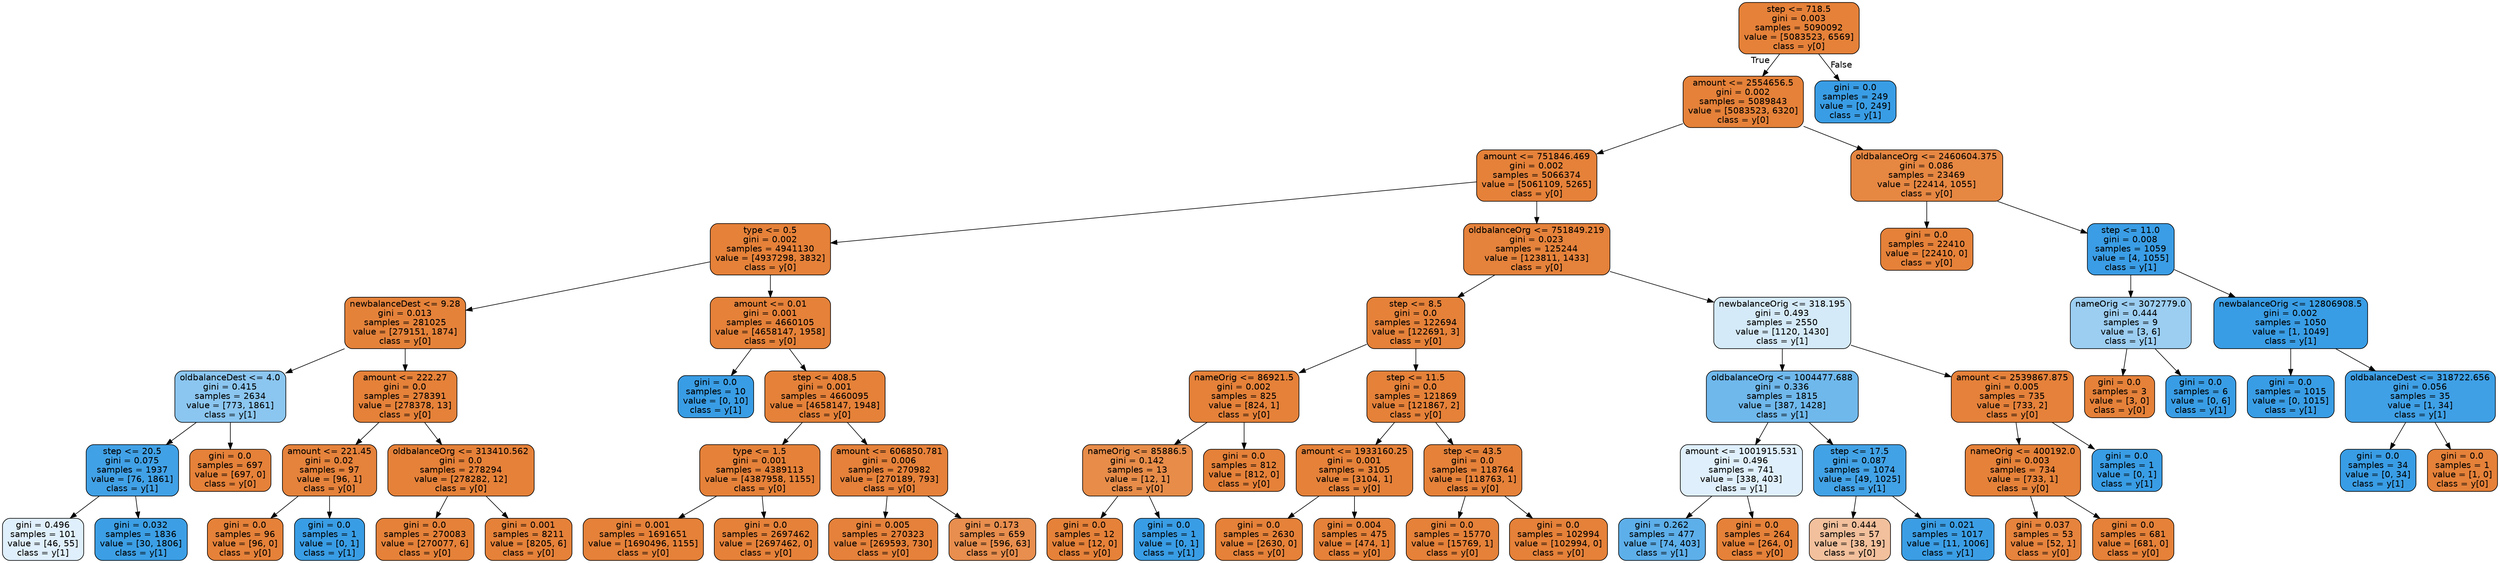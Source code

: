 digraph Tree {
node [shape=box, style="filled, rounded", color="black", fontname=helvetica] ;
edge [fontname=helvetica] ;
0 [label="step <= 718.5\ngini = 0.003\nsamples = 5090092\nvalue = [5083523, 6569]\nclass = y[0]", fillcolor="#e58139"] ;
1 [label="amount <= 2554656.5\ngini = 0.002\nsamples = 5089843\nvalue = [5083523, 6320]\nclass = y[0]", fillcolor="#e58139"] ;
0 -> 1 [labeldistance=2.5, labelangle=45, headlabel="True"] ;
2 [label="amount <= 751846.469\ngini = 0.002\nsamples = 5066374\nvalue = [5061109, 5265]\nclass = y[0]", fillcolor="#e58139"] ;
1 -> 2 ;
3 [label="type <= 0.5\ngini = 0.002\nsamples = 4941130\nvalue = [4937298, 3832]\nclass = y[0]", fillcolor="#e58139"] ;
2 -> 3 ;
4 [label="newbalanceDest <= 9.28\ngini = 0.013\nsamples = 281025\nvalue = [279151, 1874]\nclass = y[0]", fillcolor="#e5823a"] ;
3 -> 4 ;
5 [label="oldbalanceDest <= 4.0\ngini = 0.415\nsamples = 2634\nvalue = [773, 1861]\nclass = y[1]", fillcolor="#8bc6f0"] ;
4 -> 5 ;
6 [label="step <= 20.5\ngini = 0.075\nsamples = 1937\nvalue = [76, 1861]\nclass = y[1]", fillcolor="#41a1e6"] ;
5 -> 6 ;
7 [label="gini = 0.496\nsamples = 101\nvalue = [46, 55]\nclass = y[1]", fillcolor="#dfeffb"] ;
6 -> 7 ;
8 [label="gini = 0.032\nsamples = 1836\nvalue = [30, 1806]\nclass = y[1]", fillcolor="#3c9fe5"] ;
6 -> 8 ;
9 [label="gini = 0.0\nsamples = 697\nvalue = [697, 0]\nclass = y[0]", fillcolor="#e58139"] ;
5 -> 9 ;
10 [label="amount <= 222.27\ngini = 0.0\nsamples = 278391\nvalue = [278378, 13]\nclass = y[0]", fillcolor="#e58139"] ;
4 -> 10 ;
11 [label="amount <= 221.45\ngini = 0.02\nsamples = 97\nvalue = [96, 1]\nclass = y[0]", fillcolor="#e5823b"] ;
10 -> 11 ;
12 [label="gini = 0.0\nsamples = 96\nvalue = [96, 0]\nclass = y[0]", fillcolor="#e58139"] ;
11 -> 12 ;
13 [label="gini = 0.0\nsamples = 1\nvalue = [0, 1]\nclass = y[1]", fillcolor="#399de5"] ;
11 -> 13 ;
14 [label="oldbalanceOrg <= 313410.562\ngini = 0.0\nsamples = 278294\nvalue = [278282, 12]\nclass = y[0]", fillcolor="#e58139"] ;
10 -> 14 ;
15 [label="gini = 0.0\nsamples = 270083\nvalue = [270077, 6]\nclass = y[0]", fillcolor="#e58139"] ;
14 -> 15 ;
16 [label="gini = 0.001\nsamples = 8211\nvalue = [8205, 6]\nclass = y[0]", fillcolor="#e58139"] ;
14 -> 16 ;
17 [label="amount <= 0.01\ngini = 0.001\nsamples = 4660105\nvalue = [4658147, 1958]\nclass = y[0]", fillcolor="#e58139"] ;
3 -> 17 ;
18 [label="gini = 0.0\nsamples = 10\nvalue = [0, 10]\nclass = y[1]", fillcolor="#399de5"] ;
17 -> 18 ;
19 [label="step <= 408.5\ngini = 0.001\nsamples = 4660095\nvalue = [4658147, 1948]\nclass = y[0]", fillcolor="#e58139"] ;
17 -> 19 ;
20 [label="type <= 1.5\ngini = 0.001\nsamples = 4389113\nvalue = [4387958, 1155]\nclass = y[0]", fillcolor="#e58139"] ;
19 -> 20 ;
21 [label="gini = 0.001\nsamples = 1691651\nvalue = [1690496, 1155]\nclass = y[0]", fillcolor="#e58139"] ;
20 -> 21 ;
22 [label="gini = 0.0\nsamples = 2697462\nvalue = [2697462, 0]\nclass = y[0]", fillcolor="#e58139"] ;
20 -> 22 ;
23 [label="amount <= 606850.781\ngini = 0.006\nsamples = 270982\nvalue = [270189, 793]\nclass = y[0]", fillcolor="#e5813a"] ;
19 -> 23 ;
24 [label="gini = 0.005\nsamples = 270323\nvalue = [269593, 730]\nclass = y[0]", fillcolor="#e5813a"] ;
23 -> 24 ;
25 [label="gini = 0.173\nsamples = 659\nvalue = [596, 63]\nclass = y[0]", fillcolor="#e88e4e"] ;
23 -> 25 ;
26 [label="oldbalanceOrg <= 751849.219\ngini = 0.023\nsamples = 125244\nvalue = [123811, 1433]\nclass = y[0]", fillcolor="#e5823b"] ;
2 -> 26 ;
27 [label="step <= 8.5\ngini = 0.0\nsamples = 122694\nvalue = [122691, 3]\nclass = y[0]", fillcolor="#e58139"] ;
26 -> 27 ;
28 [label="nameOrig <= 86921.5\ngini = 0.002\nsamples = 825\nvalue = [824, 1]\nclass = y[0]", fillcolor="#e58139"] ;
27 -> 28 ;
29 [label="nameOrig <= 85886.5\ngini = 0.142\nsamples = 13\nvalue = [12, 1]\nclass = y[0]", fillcolor="#e78c49"] ;
28 -> 29 ;
30 [label="gini = 0.0\nsamples = 12\nvalue = [12, 0]\nclass = y[0]", fillcolor="#e58139"] ;
29 -> 30 ;
31 [label="gini = 0.0\nsamples = 1\nvalue = [0, 1]\nclass = y[1]", fillcolor="#399de5"] ;
29 -> 31 ;
32 [label="gini = 0.0\nsamples = 812\nvalue = [812, 0]\nclass = y[0]", fillcolor="#e58139"] ;
28 -> 32 ;
33 [label="step <= 11.5\ngini = 0.0\nsamples = 121869\nvalue = [121867, 2]\nclass = y[0]", fillcolor="#e58139"] ;
27 -> 33 ;
34 [label="amount <= 1933160.25\ngini = 0.001\nsamples = 3105\nvalue = [3104, 1]\nclass = y[0]", fillcolor="#e58139"] ;
33 -> 34 ;
35 [label="gini = 0.0\nsamples = 2630\nvalue = [2630, 0]\nclass = y[0]", fillcolor="#e58139"] ;
34 -> 35 ;
36 [label="gini = 0.004\nsamples = 475\nvalue = [474, 1]\nclass = y[0]", fillcolor="#e58139"] ;
34 -> 36 ;
37 [label="step <= 43.5\ngini = 0.0\nsamples = 118764\nvalue = [118763, 1]\nclass = y[0]", fillcolor="#e58139"] ;
33 -> 37 ;
38 [label="gini = 0.0\nsamples = 15770\nvalue = [15769, 1]\nclass = y[0]", fillcolor="#e58139"] ;
37 -> 38 ;
39 [label="gini = 0.0\nsamples = 102994\nvalue = [102994, 0]\nclass = y[0]", fillcolor="#e58139"] ;
37 -> 39 ;
40 [label="newbalanceOrig <= 318.195\ngini = 0.493\nsamples = 2550\nvalue = [1120, 1430]\nclass = y[1]", fillcolor="#d4eaf9"] ;
26 -> 40 ;
41 [label="oldbalanceOrg <= 1004477.688\ngini = 0.336\nsamples = 1815\nvalue = [387, 1428]\nclass = y[1]", fillcolor="#6fb8ec"] ;
40 -> 41 ;
42 [label="amount <= 1001915.531\ngini = 0.496\nsamples = 741\nvalue = [338, 403]\nclass = y[1]", fillcolor="#dfeffb"] ;
41 -> 42 ;
43 [label="gini = 0.262\nsamples = 477\nvalue = [74, 403]\nclass = y[1]", fillcolor="#5dafea"] ;
42 -> 43 ;
44 [label="gini = 0.0\nsamples = 264\nvalue = [264, 0]\nclass = y[0]", fillcolor="#e58139"] ;
42 -> 44 ;
45 [label="step <= 17.5\ngini = 0.087\nsamples = 1074\nvalue = [49, 1025]\nclass = y[1]", fillcolor="#42a2e6"] ;
41 -> 45 ;
46 [label="gini = 0.444\nsamples = 57\nvalue = [38, 19]\nclass = y[0]", fillcolor="#f2c09c"] ;
45 -> 46 ;
47 [label="gini = 0.021\nsamples = 1017\nvalue = [11, 1006]\nclass = y[1]", fillcolor="#3b9ee5"] ;
45 -> 47 ;
48 [label="amount <= 2539867.875\ngini = 0.005\nsamples = 735\nvalue = [733, 2]\nclass = y[0]", fillcolor="#e5813a"] ;
40 -> 48 ;
49 [label="nameOrig <= 400192.0\ngini = 0.003\nsamples = 734\nvalue = [733, 1]\nclass = y[0]", fillcolor="#e58139"] ;
48 -> 49 ;
50 [label="gini = 0.037\nsamples = 53\nvalue = [52, 1]\nclass = y[0]", fillcolor="#e6833d"] ;
49 -> 50 ;
51 [label="gini = 0.0\nsamples = 681\nvalue = [681, 0]\nclass = y[0]", fillcolor="#e58139"] ;
49 -> 51 ;
52 [label="gini = 0.0\nsamples = 1\nvalue = [0, 1]\nclass = y[1]", fillcolor="#399de5"] ;
48 -> 52 ;
53 [label="oldbalanceOrg <= 2460604.375\ngini = 0.086\nsamples = 23469\nvalue = [22414, 1055]\nclass = y[0]", fillcolor="#e68742"] ;
1 -> 53 ;
54 [label="gini = 0.0\nsamples = 22410\nvalue = [22410, 0]\nclass = y[0]", fillcolor="#e58139"] ;
53 -> 54 ;
55 [label="step <= 11.0\ngini = 0.008\nsamples = 1059\nvalue = [4, 1055]\nclass = y[1]", fillcolor="#3a9de5"] ;
53 -> 55 ;
56 [label="nameOrig <= 3072779.0\ngini = 0.444\nsamples = 9\nvalue = [3, 6]\nclass = y[1]", fillcolor="#9ccef2"] ;
55 -> 56 ;
57 [label="gini = 0.0\nsamples = 3\nvalue = [3, 0]\nclass = y[0]", fillcolor="#e58139"] ;
56 -> 57 ;
58 [label="gini = 0.0\nsamples = 6\nvalue = [0, 6]\nclass = y[1]", fillcolor="#399de5"] ;
56 -> 58 ;
59 [label="newbalanceOrig <= 12806908.5\ngini = 0.002\nsamples = 1050\nvalue = [1, 1049]\nclass = y[1]", fillcolor="#399de5"] ;
55 -> 59 ;
60 [label="gini = 0.0\nsamples = 1015\nvalue = [0, 1015]\nclass = y[1]", fillcolor="#399de5"] ;
59 -> 60 ;
61 [label="oldbalanceDest <= 318722.656\ngini = 0.056\nsamples = 35\nvalue = [1, 34]\nclass = y[1]", fillcolor="#3fa0e6"] ;
59 -> 61 ;
62 [label="gini = 0.0\nsamples = 34\nvalue = [0, 34]\nclass = y[1]", fillcolor="#399de5"] ;
61 -> 62 ;
63 [label="gini = 0.0\nsamples = 1\nvalue = [1, 0]\nclass = y[0]", fillcolor="#e58139"] ;
61 -> 63 ;
64 [label="gini = 0.0\nsamples = 249\nvalue = [0, 249]\nclass = y[1]", fillcolor="#399de5"] ;
0 -> 64 [labeldistance=2.5, labelangle=-45, headlabel="False"] ;
}
